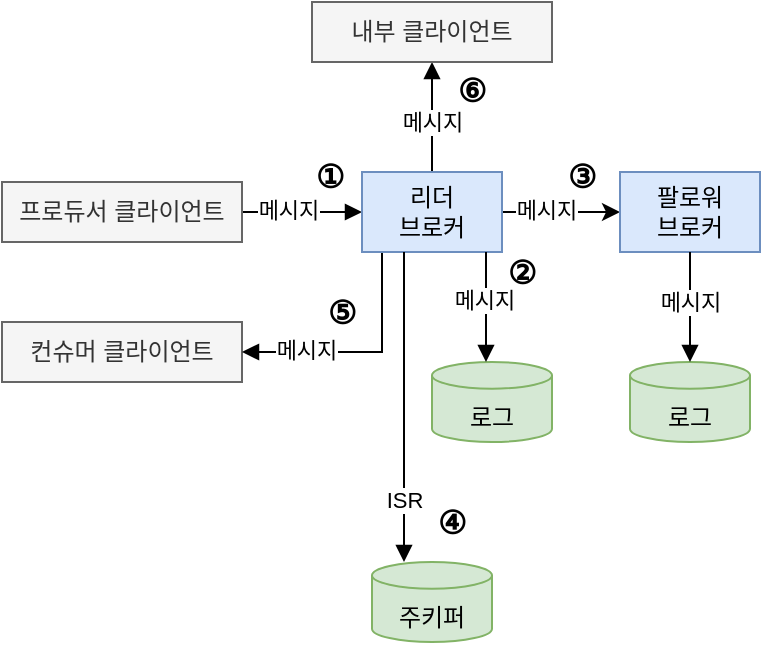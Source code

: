 <mxfile version="26.0.4">
  <diagram name="Page-1" id="OLYCUPGS-cAXOxSKq_rO">
    <mxGraphModel dx="1114" dy="821" grid="1" gridSize="10" guides="1" tooltips="1" connect="1" arrows="1" fold="1" page="1" pageScale="1" pageWidth="827" pageHeight="1169" math="0" shadow="0">
      <root>
        <mxCell id="0" />
        <mxCell id="1" parent="0" />
        <mxCell id="J_WW9h-R1XG0docHgLQi-11" style="edgeStyle=orthogonalEdgeStyle;rounded=0;orthogonalLoop=1;jettySize=auto;html=1;entryX=0;entryY=0.5;entryDx=0;entryDy=0;endArrow=block;endFill=1;" edge="1" parent="1" source="J_WW9h-R1XG0docHgLQi-1" target="J_WW9h-R1XG0docHgLQi-3">
          <mxGeometry relative="1" as="geometry" />
        </mxCell>
        <mxCell id="J_WW9h-R1XG0docHgLQi-19" value="메시지" style="edgeLabel;html=1;align=center;verticalAlign=middle;resizable=0;points=[];" vertex="1" connectable="0" parent="J_WW9h-R1XG0docHgLQi-11">
          <mxGeometry x="-0.433" y="1" relative="1" as="geometry">
            <mxPoint x="6" as="offset" />
          </mxGeometry>
        </mxCell>
        <mxCell id="J_WW9h-R1XG0docHgLQi-1" value="프로듀서 클라이언트" style="rounded=0;whiteSpace=wrap;html=1;fillColor=#f5f5f5;fontColor=#333333;strokeColor=#666666;" vertex="1" parent="1">
          <mxGeometry x="60" y="200" width="120" height="30" as="geometry" />
        </mxCell>
        <mxCell id="J_WW9h-R1XG0docHgLQi-2" value="컨슈머 클라이언트" style="rounded=0;whiteSpace=wrap;html=1;fillColor=#f5f5f5;fontColor=#333333;strokeColor=#666666;" vertex="1" parent="1">
          <mxGeometry x="60" y="270" width="120" height="30" as="geometry" />
        </mxCell>
        <mxCell id="J_WW9h-R1XG0docHgLQi-21" style="edgeStyle=orthogonalEdgeStyle;rounded=0;orthogonalLoop=1;jettySize=auto;html=1;entryX=0;entryY=0.5;entryDx=0;entryDy=0;" edge="1" parent="1" source="J_WW9h-R1XG0docHgLQi-3" target="J_WW9h-R1XG0docHgLQi-4">
          <mxGeometry relative="1" as="geometry" />
        </mxCell>
        <mxCell id="J_WW9h-R1XG0docHgLQi-22" value="메시지" style="edgeLabel;html=1;align=center;verticalAlign=middle;resizable=0;points=[];" vertex="1" connectable="0" parent="J_WW9h-R1XG0docHgLQi-21">
          <mxGeometry x="-0.288" y="-1" relative="1" as="geometry">
            <mxPoint x="1" y="-2" as="offset" />
          </mxGeometry>
        </mxCell>
        <mxCell id="J_WW9h-R1XG0docHgLQi-27" style="edgeStyle=orthogonalEdgeStyle;rounded=0;orthogonalLoop=1;jettySize=auto;html=1;entryX=1;entryY=0.5;entryDx=0;entryDy=0;endArrow=block;endFill=1;" edge="1" parent="1" source="J_WW9h-R1XG0docHgLQi-3" target="J_WW9h-R1XG0docHgLQi-2">
          <mxGeometry relative="1" as="geometry">
            <Array as="points">
              <mxPoint x="250" y="285" />
            </Array>
          </mxGeometry>
        </mxCell>
        <mxCell id="J_WW9h-R1XG0docHgLQi-28" value="메시지" style="edgeLabel;html=1;align=center;verticalAlign=middle;resizable=0;points=[];" vertex="1" connectable="0" parent="J_WW9h-R1XG0docHgLQi-27">
          <mxGeometry x="0.55" y="-3" relative="1" as="geometry">
            <mxPoint x="5" y="2" as="offset" />
          </mxGeometry>
        </mxCell>
        <mxCell id="J_WW9h-R1XG0docHgLQi-29" style="edgeStyle=orthogonalEdgeStyle;rounded=0;orthogonalLoop=1;jettySize=auto;html=1;entryX=0.5;entryY=1;entryDx=0;entryDy=0;endArrow=block;endFill=1;" edge="1" parent="1" source="J_WW9h-R1XG0docHgLQi-3" target="J_WW9h-R1XG0docHgLQi-5">
          <mxGeometry relative="1" as="geometry" />
        </mxCell>
        <mxCell id="J_WW9h-R1XG0docHgLQi-30" value="메시지" style="edgeLabel;html=1;align=center;verticalAlign=middle;resizable=0;points=[];" vertex="1" connectable="0" parent="J_WW9h-R1XG0docHgLQi-29">
          <mxGeometry x="-0.091" relative="1" as="geometry">
            <mxPoint as="offset" />
          </mxGeometry>
        </mxCell>
        <mxCell id="J_WW9h-R1XG0docHgLQi-3" value="리더&lt;div&gt;브로커&lt;/div&gt;" style="rounded=0;whiteSpace=wrap;html=1;fillColor=#dae8fc;strokeColor=#6c8ebf;" vertex="1" parent="1">
          <mxGeometry x="240" y="195" width="70" height="40" as="geometry" />
        </mxCell>
        <mxCell id="J_WW9h-R1XG0docHgLQi-4" value="팔로워&lt;div&gt;브로커&lt;/div&gt;" style="rounded=0;whiteSpace=wrap;html=1;fillColor=#dae8fc;strokeColor=#6c8ebf;" vertex="1" parent="1">
          <mxGeometry x="369" y="195" width="70" height="40" as="geometry" />
        </mxCell>
        <mxCell id="J_WW9h-R1XG0docHgLQi-5" value="내부 클라이언트" style="rounded=0;whiteSpace=wrap;html=1;fillColor=#f5f5f5;fontColor=#333333;strokeColor=#666666;" vertex="1" parent="1">
          <mxGeometry x="215" y="110" width="120" height="30" as="geometry" />
        </mxCell>
        <mxCell id="J_WW9h-R1XG0docHgLQi-8" value="&lt;div&gt;&lt;br&gt;&lt;/div&gt;로그" style="strokeWidth=1;html=1;shape=mxgraph.flowchart.database;whiteSpace=wrap;fillColor=#d5e8d4;strokeColor=#82b366;" vertex="1" parent="1">
          <mxGeometry x="275" y="290" width="60" height="40" as="geometry" />
        </mxCell>
        <mxCell id="J_WW9h-R1XG0docHgLQi-9" value="&lt;div&gt;&lt;br&gt;&lt;/div&gt;로그" style="strokeWidth=1;html=1;shape=mxgraph.flowchart.database;whiteSpace=wrap;fillColor=#d5e8d4;strokeColor=#82b366;" vertex="1" parent="1">
          <mxGeometry x="374" y="290" width="60" height="40" as="geometry" />
        </mxCell>
        <mxCell id="J_WW9h-R1XG0docHgLQi-10" value="&lt;div&gt;&lt;br&gt;&lt;/div&gt;주키퍼" style="strokeWidth=1;html=1;shape=mxgraph.flowchart.database;whiteSpace=wrap;fillColor=#d5e8d4;strokeColor=#82b366;" vertex="1" parent="1">
          <mxGeometry x="245" y="390" width="60" height="40" as="geometry" />
        </mxCell>
        <mxCell id="J_WW9h-R1XG0docHgLQi-12" value="①" style="text;html=1;align=center;verticalAlign=middle;whiteSpace=wrap;rounded=0;strokeWidth=1;fontSize=16;fontStyle=1;labelBackgroundColor=default;" vertex="1" parent="1">
          <mxGeometry x="209" y="187" width="30" height="20" as="geometry" />
        </mxCell>
        <mxCell id="J_WW9h-R1XG0docHgLQi-13" value="②" style="text;html=1;align=center;verticalAlign=middle;whiteSpace=wrap;rounded=0;strokeWidth=1;fontSize=16;fontStyle=1;labelBackgroundColor=default;" vertex="1" parent="1">
          <mxGeometry x="305" y="235" width="30" height="20" as="geometry" />
        </mxCell>
        <mxCell id="J_WW9h-R1XG0docHgLQi-14" value="③" style="text;html=1;align=center;verticalAlign=middle;whiteSpace=wrap;rounded=0;strokeWidth=1;fontSize=16;fontStyle=1;labelBackgroundColor=default;" vertex="1" parent="1">
          <mxGeometry x="335" y="187" width="30" height="20" as="geometry" />
        </mxCell>
        <mxCell id="J_WW9h-R1XG0docHgLQi-15" value="④" style="text;html=1;align=center;verticalAlign=middle;whiteSpace=wrap;rounded=0;strokeWidth=1;fontSize=16;fontStyle=1;labelBackgroundColor=default;" vertex="1" parent="1">
          <mxGeometry x="270" y="360" width="30" height="20" as="geometry" />
        </mxCell>
        <mxCell id="J_WW9h-R1XG0docHgLQi-16" value="⑤" style="text;html=1;align=center;verticalAlign=middle;whiteSpace=wrap;rounded=0;strokeWidth=1;fontSize=16;fontStyle=1;labelBackgroundColor=default;" vertex="1" parent="1">
          <mxGeometry x="215" y="255" width="30" height="20" as="geometry" />
        </mxCell>
        <mxCell id="J_WW9h-R1XG0docHgLQi-17" value="⑥" style="text;html=1;align=center;verticalAlign=middle;whiteSpace=wrap;rounded=0;strokeWidth=1;fontSize=16;fontStyle=1;labelBackgroundColor=default;" vertex="1" parent="1">
          <mxGeometry x="280" y="144" width="30" height="20" as="geometry" />
        </mxCell>
        <mxCell id="J_WW9h-R1XG0docHgLQi-20" style="edgeStyle=orthogonalEdgeStyle;rounded=0;orthogonalLoop=1;jettySize=auto;html=1;entryX=0.5;entryY=0;entryDx=0;entryDy=0;entryPerimeter=0;endArrow=block;endFill=1;" edge="1" parent="1">
          <mxGeometry relative="1" as="geometry">
            <mxPoint x="302" y="235" as="sourcePoint" />
            <mxPoint x="302" y="290" as="targetPoint" />
            <Array as="points">
              <mxPoint x="302" y="250" />
              <mxPoint x="302" y="250" />
            </Array>
          </mxGeometry>
        </mxCell>
        <mxCell id="J_WW9h-R1XG0docHgLQi-24" value="메시지" style="edgeLabel;html=1;align=center;verticalAlign=middle;resizable=0;points=[];" vertex="1" connectable="0" parent="J_WW9h-R1XG0docHgLQi-20">
          <mxGeometry x="-0.236" y="1" relative="1" as="geometry">
            <mxPoint x="-2" y="3" as="offset" />
          </mxGeometry>
        </mxCell>
        <mxCell id="J_WW9h-R1XG0docHgLQi-23" style="edgeStyle=orthogonalEdgeStyle;rounded=0;orthogonalLoop=1;jettySize=auto;html=1;entryX=0.5;entryY=0;entryDx=0;entryDy=0;entryPerimeter=0;endArrow=block;endFill=1;" edge="1" parent="1" source="J_WW9h-R1XG0docHgLQi-4" target="J_WW9h-R1XG0docHgLQi-9">
          <mxGeometry relative="1" as="geometry" />
        </mxCell>
        <mxCell id="J_WW9h-R1XG0docHgLQi-25" value="메시지" style="edgeLabel;html=1;align=center;verticalAlign=middle;resizable=0;points=[];" vertex="1" connectable="0" parent="J_WW9h-R1XG0docHgLQi-23">
          <mxGeometry x="-0.018" y="1" relative="1" as="geometry">
            <mxPoint x="-1" y="-2" as="offset" />
          </mxGeometry>
        </mxCell>
        <mxCell id="J_WW9h-R1XG0docHgLQi-26" style="edgeStyle=orthogonalEdgeStyle;rounded=0;orthogonalLoop=1;jettySize=auto;html=1;entryX=0.5;entryY=0;entryDx=0;entryDy=0;entryPerimeter=0;endArrow=block;endFill=1;" edge="1" parent="1">
          <mxGeometry relative="1" as="geometry">
            <mxPoint x="261" y="235" as="sourcePoint" />
            <mxPoint x="261" y="390" as="targetPoint" />
          </mxGeometry>
        </mxCell>
        <mxCell id="J_WW9h-R1XG0docHgLQi-31" value="ISR" style="edgeLabel;html=1;align=center;verticalAlign=middle;resizable=0;points=[];" vertex="1" connectable="0" parent="J_WW9h-R1XG0docHgLQi-26">
          <mxGeometry x="0.548" y="1" relative="1" as="geometry">
            <mxPoint x="-1" y="4" as="offset" />
          </mxGeometry>
        </mxCell>
      </root>
    </mxGraphModel>
  </diagram>
</mxfile>
